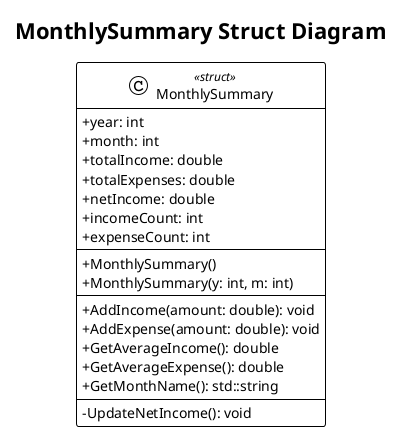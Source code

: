 @startuml
!theme plain
skinparam classAttributeIconSize 0
hide empty members
title MonthlySummary Struct Diagram

class MonthlySummary <<struct>> {
  ' --- Attributes ---
  + year: int
  + month: int
  + totalIncome: double
  + totalExpenses: double
  + netIncome: double
  + incomeCount: int
  + expenseCount: int
  --
  ' --- Constructors ---
  + MonthlySummary()
  + MonthlySummary(y: int, m: int)
  --
  ' --- Public Methods ---
  + AddIncome(amount: double): void
  + AddExpense(amount: double): void
  + GetAverageIncome(): double
  + GetAverageExpense(): double
  + GetMonthName(): std::string
  --
  ' --- Private Methods ---
  - UpdateNetIncome(): void
}

@enduml
